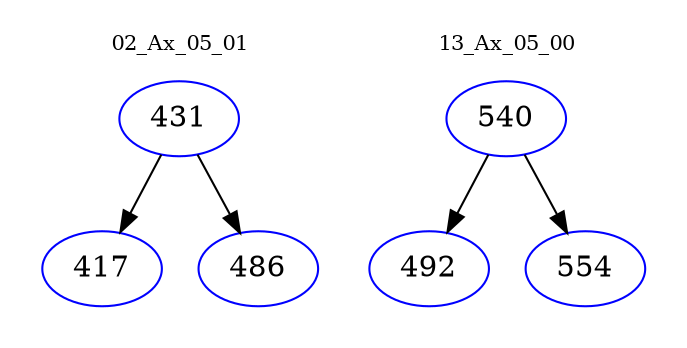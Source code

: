 digraph{
subgraph cluster_0 {
color = white
label = "02_Ax_05_01";
fontsize=10;
T0_431 [label="431", color="blue"]
T0_431 -> T0_417 [color="black"]
T0_417 [label="417", color="blue"]
T0_431 -> T0_486 [color="black"]
T0_486 [label="486", color="blue"]
}
subgraph cluster_1 {
color = white
label = "13_Ax_05_00";
fontsize=10;
T1_540 [label="540", color="blue"]
T1_540 -> T1_492 [color="black"]
T1_492 [label="492", color="blue"]
T1_540 -> T1_554 [color="black"]
T1_554 [label="554", color="blue"]
}
}
